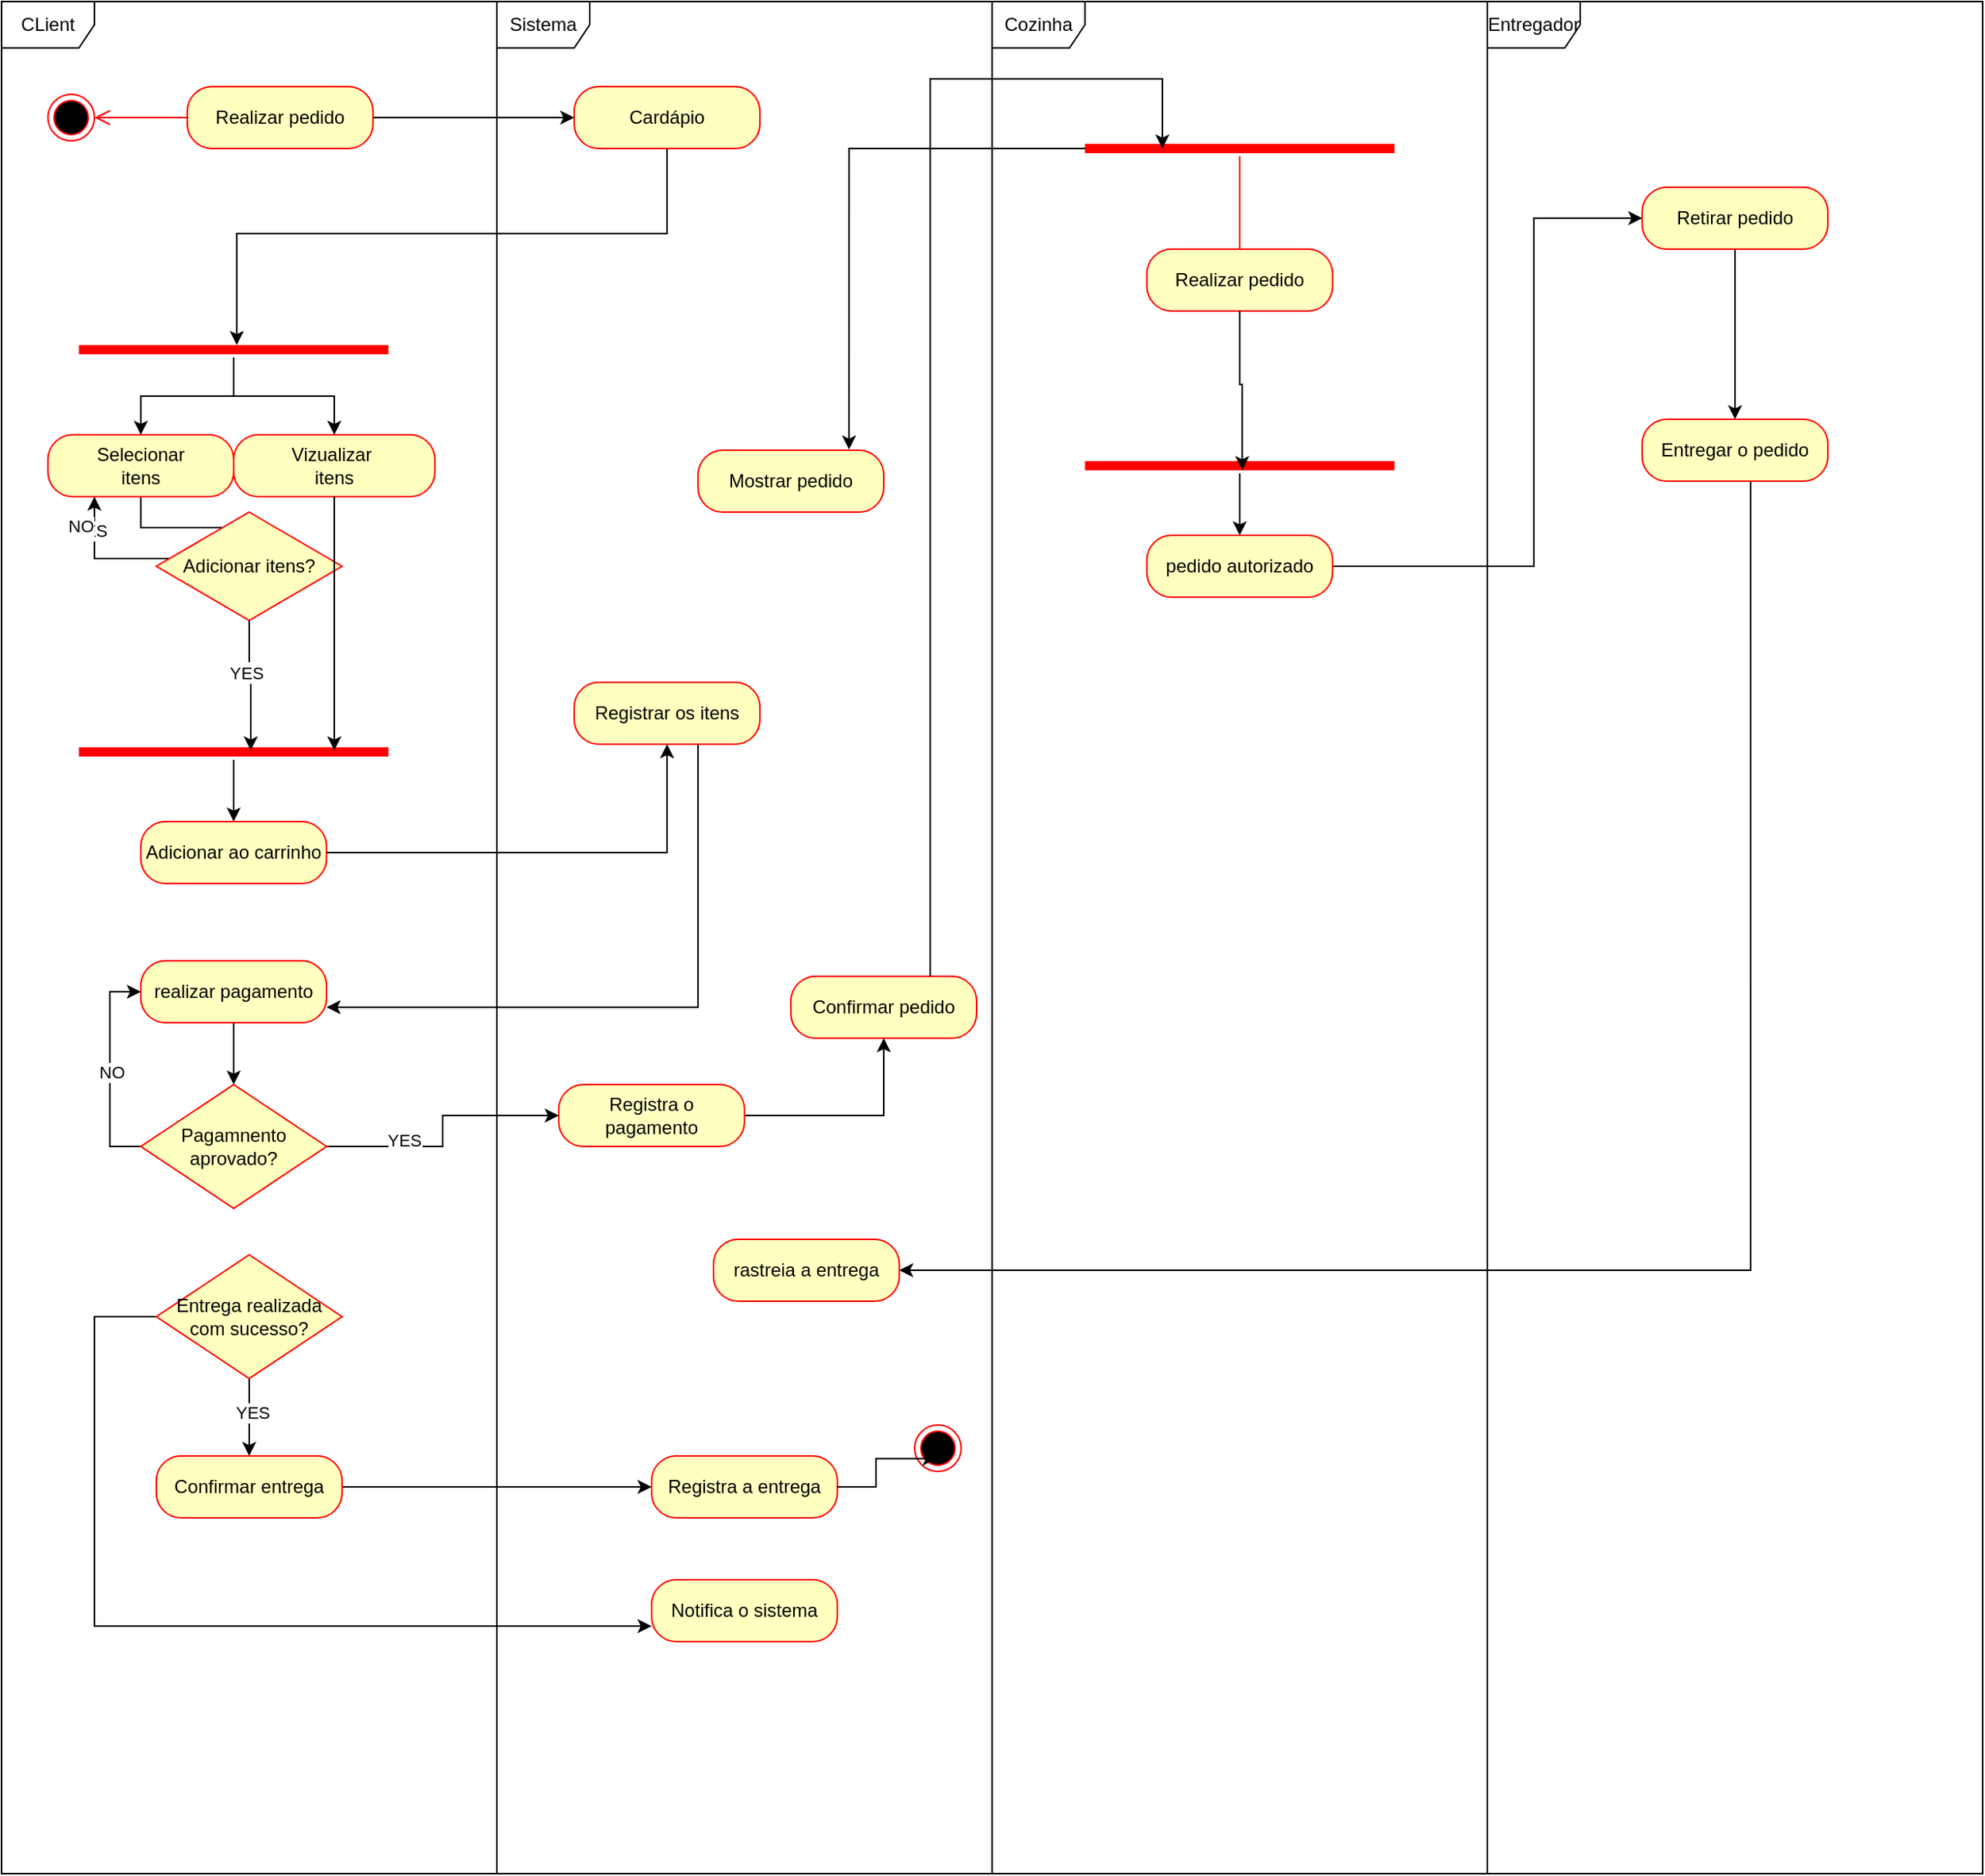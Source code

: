 <mxfile version="24.7.8">
  <diagram name="Página-1" id="rwdNlfp87hWrhQ46jEKu">
    <mxGraphModel dx="1366" dy="804" grid="1" gridSize="10" guides="1" tooltips="1" connect="1" arrows="1" fold="1" page="1" pageScale="1" pageWidth="827" pageHeight="1169" math="0" shadow="0">
      <root>
        <mxCell id="0" />
        <mxCell id="1" parent="0" />
        <mxCell id="8nVvTNKNgAYmFWrz2rZh-9" style="edgeStyle=orthogonalEdgeStyle;rounded=0;orthogonalLoop=1;jettySize=auto;html=1;" edge="1" parent="1" source="8nVvTNKNgAYmFWrz2rZh-1" target="8nVvTNKNgAYmFWrz2rZh-8">
          <mxGeometry relative="1" as="geometry" />
        </mxCell>
        <mxCell id="8nVvTNKNgAYmFWrz2rZh-1" value="Realizar pedido" style="rounded=1;whiteSpace=wrap;html=1;arcSize=40;fontColor=#000000;fillColor=#ffffc0;strokeColor=#ff0000;" vertex="1" parent="1">
          <mxGeometry x="270" y="255" width="120" height="40" as="geometry" />
        </mxCell>
        <mxCell id="8nVvTNKNgAYmFWrz2rZh-2" value="" style="edgeStyle=orthogonalEdgeStyle;html=1;verticalAlign=bottom;endArrow=open;endSize=8;strokeColor=#ff0000;rounded=0;entryX=1;entryY=0.5;entryDx=0;entryDy=0;" edge="1" source="8nVvTNKNgAYmFWrz2rZh-1" parent="1" target="8nVvTNKNgAYmFWrz2rZh-3">
          <mxGeometry relative="1" as="geometry">
            <mxPoint x="540" y="130" as="targetPoint" />
          </mxGeometry>
        </mxCell>
        <mxCell id="8nVvTNKNgAYmFWrz2rZh-3" value="" style="ellipse;html=1;shape=endState;fillColor=#000000;strokeColor=#ff0000;" vertex="1" parent="1">
          <mxGeometry x="180" y="260" width="30" height="30" as="geometry" />
        </mxCell>
        <mxCell id="8nVvTNKNgAYmFWrz2rZh-4" value="CLient" style="shape=umlFrame;whiteSpace=wrap;html=1;pointerEvents=0;" vertex="1" parent="1">
          <mxGeometry x="150" y="200" width="320" height="1210" as="geometry" />
        </mxCell>
        <mxCell id="8nVvTNKNgAYmFWrz2rZh-7" value="Sistema" style="shape=umlFrame;whiteSpace=wrap;html=1;pointerEvents=0;" vertex="1" parent="1">
          <mxGeometry x="470" y="200" width="320" height="1210" as="geometry" />
        </mxCell>
        <mxCell id="8nVvTNKNgAYmFWrz2rZh-8" value="Cardápio" style="rounded=1;whiteSpace=wrap;html=1;arcSize=40;fontColor=#000000;fillColor=#ffffc0;strokeColor=#ff0000;" vertex="1" parent="1">
          <mxGeometry x="520" y="255" width="120" height="40" as="geometry" />
        </mxCell>
        <mxCell id="8nVvTNKNgAYmFWrz2rZh-14" style="edgeStyle=orthogonalEdgeStyle;rounded=0;orthogonalLoop=1;jettySize=auto;html=1;" edge="1" parent="1" source="8nVvTNKNgAYmFWrz2rZh-10" target="8nVvTNKNgAYmFWrz2rZh-13">
          <mxGeometry relative="1" as="geometry" />
        </mxCell>
        <mxCell id="8nVvTNKNgAYmFWrz2rZh-17" style="edgeStyle=orthogonalEdgeStyle;rounded=0;orthogonalLoop=1;jettySize=auto;html=1;" edge="1" parent="1" source="8nVvTNKNgAYmFWrz2rZh-10" target="8nVvTNKNgAYmFWrz2rZh-15">
          <mxGeometry relative="1" as="geometry" />
        </mxCell>
        <mxCell id="8nVvTNKNgAYmFWrz2rZh-10" value="" style="shape=line;html=1;strokeWidth=6;strokeColor=#ff0000;" vertex="1" parent="1">
          <mxGeometry x="200" y="420" width="200" height="10" as="geometry" />
        </mxCell>
        <mxCell id="8nVvTNKNgAYmFWrz2rZh-12" style="edgeStyle=orthogonalEdgeStyle;rounded=0;orthogonalLoop=1;jettySize=auto;html=1;entryX=0.51;entryY=0.2;entryDx=0;entryDy=0;entryPerimeter=0;" edge="1" parent="1" source="8nVvTNKNgAYmFWrz2rZh-8" target="8nVvTNKNgAYmFWrz2rZh-10">
          <mxGeometry relative="1" as="geometry">
            <Array as="points">
              <mxPoint x="580" y="350" />
              <mxPoint x="302" y="350" />
            </Array>
          </mxGeometry>
        </mxCell>
        <mxCell id="8nVvTNKNgAYmFWrz2rZh-47" style="edgeStyle=orthogonalEdgeStyle;rounded=0;orthogonalLoop=1;jettySize=auto;html=1;" edge="1" parent="1" source="8nVvTNKNgAYmFWrz2rZh-13" target="8nVvTNKNgAYmFWrz2rZh-19">
          <mxGeometry relative="1" as="geometry" />
        </mxCell>
        <mxCell id="8nVvTNKNgAYmFWrz2rZh-13" value="Selecionar&lt;div&gt;itens&lt;/div&gt;" style="rounded=1;whiteSpace=wrap;html=1;arcSize=40;fontColor=#000000;fillColor=#ffffc0;strokeColor=#ff0000;" vertex="1" parent="1">
          <mxGeometry x="180" y="480" width="120" height="40" as="geometry" />
        </mxCell>
        <mxCell id="8nVvTNKNgAYmFWrz2rZh-15" value="Vizualizar&amp;nbsp;&lt;div&gt;itens&lt;/div&gt;" style="rounded=1;whiteSpace=wrap;html=1;arcSize=40;fontColor=#000000;fillColor=#ffffc0;strokeColor=#ff0000;" vertex="1" parent="1">
          <mxGeometry x="300" y="480" width="130" height="40" as="geometry" />
        </mxCell>
        <mxCell id="8nVvTNKNgAYmFWrz2rZh-27" style="edgeStyle=orthogonalEdgeStyle;rounded=0;orthogonalLoop=1;jettySize=auto;html=1;entryX=0.25;entryY=1;entryDx=0;entryDy=0;" edge="1" parent="1" source="8nVvTNKNgAYmFWrz2rZh-19" target="8nVvTNKNgAYmFWrz2rZh-13">
          <mxGeometry relative="1" as="geometry">
            <Array as="points">
              <mxPoint x="210" y="560" />
            </Array>
          </mxGeometry>
        </mxCell>
        <mxCell id="8nVvTNKNgAYmFWrz2rZh-28" value="YES" style="edgeLabel;html=1;align=center;verticalAlign=middle;resizable=0;points=[];" vertex="1" connectable="0" parent="8nVvTNKNgAYmFWrz2rZh-27">
          <mxGeometry x="0.503" y="3" relative="1" as="geometry">
            <mxPoint as="offset" />
          </mxGeometry>
        </mxCell>
        <mxCell id="8nVvTNKNgAYmFWrz2rZh-87" value="NO" style="edgeLabel;html=1;align=center;verticalAlign=middle;resizable=0;points=[];" vertex="1" connectable="0" parent="8nVvTNKNgAYmFWrz2rZh-27">
          <mxGeometry x="0.574" y="9" relative="1" as="geometry">
            <mxPoint as="offset" />
          </mxGeometry>
        </mxCell>
        <mxCell id="8nVvTNKNgAYmFWrz2rZh-19" value="Adicionar itens?" style="rhombus;whiteSpace=wrap;html=1;fontColor=#000000;fillColor=#ffffc0;strokeColor=#ff0000;" vertex="1" parent="1">
          <mxGeometry x="250" y="530" width="120" height="70" as="geometry" />
        </mxCell>
        <mxCell id="8nVvTNKNgAYmFWrz2rZh-32" style="edgeStyle=orthogonalEdgeStyle;rounded=0;orthogonalLoop=1;jettySize=auto;html=1;" edge="1" parent="1" source="8nVvTNKNgAYmFWrz2rZh-23" target="8nVvTNKNgAYmFWrz2rZh-31">
          <mxGeometry relative="1" as="geometry" />
        </mxCell>
        <mxCell id="8nVvTNKNgAYmFWrz2rZh-23" value="" style="shape=line;html=1;strokeWidth=6;strokeColor=#ff0000;" vertex="1" parent="1">
          <mxGeometry x="200" y="680" width="200" height="10" as="geometry" />
        </mxCell>
        <mxCell id="8nVvTNKNgAYmFWrz2rZh-24" style="edgeStyle=orthogonalEdgeStyle;rounded=0;orthogonalLoop=1;jettySize=auto;html=1;entryX=0.825;entryY=0.4;entryDx=0;entryDy=0;entryPerimeter=0;" edge="1" parent="1" source="8nVvTNKNgAYmFWrz2rZh-15" target="8nVvTNKNgAYmFWrz2rZh-23">
          <mxGeometry relative="1" as="geometry" />
        </mxCell>
        <mxCell id="8nVvTNKNgAYmFWrz2rZh-25" style="edgeStyle=orthogonalEdgeStyle;rounded=0;orthogonalLoop=1;jettySize=auto;html=1;entryX=0.555;entryY=0.4;entryDx=0;entryDy=0;entryPerimeter=0;" edge="1" parent="1" source="8nVvTNKNgAYmFWrz2rZh-19" target="8nVvTNKNgAYmFWrz2rZh-23">
          <mxGeometry relative="1" as="geometry">
            <Array as="points">
              <mxPoint x="310" y="640" />
            </Array>
          </mxGeometry>
        </mxCell>
        <mxCell id="8nVvTNKNgAYmFWrz2rZh-29" value="NO" style="edgeLabel;html=1;align=center;verticalAlign=middle;resizable=0;points=[];" vertex="1" connectable="0" parent="8nVvTNKNgAYmFWrz2rZh-25">
          <mxGeometry x="-0.224" y="-2" relative="1" as="geometry">
            <mxPoint as="offset" />
          </mxGeometry>
        </mxCell>
        <mxCell id="8nVvTNKNgAYmFWrz2rZh-86" value="YES" style="edgeLabel;html=1;align=center;verticalAlign=middle;resizable=0;points=[];" vertex="1" connectable="0" parent="8nVvTNKNgAYmFWrz2rZh-25">
          <mxGeometry x="-0.198" y="-2" relative="1" as="geometry">
            <mxPoint as="offset" />
          </mxGeometry>
        </mxCell>
        <mxCell id="8nVvTNKNgAYmFWrz2rZh-36" style="edgeStyle=orthogonalEdgeStyle;rounded=0;orthogonalLoop=1;jettySize=auto;html=1;entryX=1;entryY=0.75;entryDx=0;entryDy=0;" edge="1" parent="1" source="8nVvTNKNgAYmFWrz2rZh-30" target="8nVvTNKNgAYmFWrz2rZh-34">
          <mxGeometry relative="1" as="geometry">
            <Array as="points">
              <mxPoint x="600" y="850" />
            </Array>
          </mxGeometry>
        </mxCell>
        <mxCell id="8nVvTNKNgAYmFWrz2rZh-30" value="Registrar os itens" style="rounded=1;whiteSpace=wrap;html=1;arcSize=40;fontColor=#000000;fillColor=#ffffc0;strokeColor=#ff0000;" vertex="1" parent="1">
          <mxGeometry x="520" y="640" width="120" height="40" as="geometry" />
        </mxCell>
        <mxCell id="8nVvTNKNgAYmFWrz2rZh-31" value="Adicionar ao carrinho" style="rounded=1;whiteSpace=wrap;html=1;arcSize=40;fontColor=#000000;fillColor=#ffffc0;strokeColor=#ff0000;" vertex="1" parent="1">
          <mxGeometry x="240" y="730" width="120" height="40" as="geometry" />
        </mxCell>
        <mxCell id="8nVvTNKNgAYmFWrz2rZh-33" style="edgeStyle=orthogonalEdgeStyle;rounded=0;orthogonalLoop=1;jettySize=auto;html=1;entryX=0.5;entryY=1;entryDx=0;entryDy=0;" edge="1" parent="1" source="8nVvTNKNgAYmFWrz2rZh-31" target="8nVvTNKNgAYmFWrz2rZh-30">
          <mxGeometry relative="1" as="geometry" />
        </mxCell>
        <mxCell id="8nVvTNKNgAYmFWrz2rZh-38" style="edgeStyle=orthogonalEdgeStyle;rounded=0;orthogonalLoop=1;jettySize=auto;html=1;" edge="1" parent="1" source="8nVvTNKNgAYmFWrz2rZh-34">
          <mxGeometry relative="1" as="geometry">
            <mxPoint x="300" y="900" as="targetPoint" />
          </mxGeometry>
        </mxCell>
        <mxCell id="8nVvTNKNgAYmFWrz2rZh-34" value="realizar pagamento" style="rounded=1;whiteSpace=wrap;html=1;arcSize=40;fontColor=#000000;fillColor=#ffffc0;strokeColor=#ff0000;" vertex="1" parent="1">
          <mxGeometry x="240" y="820" width="120" height="40" as="geometry" />
        </mxCell>
        <mxCell id="8nVvTNKNgAYmFWrz2rZh-62" style="edgeStyle=orthogonalEdgeStyle;rounded=0;orthogonalLoop=1;jettySize=auto;html=1;" edge="1" parent="1" source="8nVvTNKNgAYmFWrz2rZh-39" target="8nVvTNKNgAYmFWrz2rZh-61">
          <mxGeometry relative="1" as="geometry" />
        </mxCell>
        <mxCell id="8nVvTNKNgAYmFWrz2rZh-39" value="Registra o pagamento" style="rounded=1;whiteSpace=wrap;html=1;arcSize=40;fontColor=#000000;fillColor=#ffffc0;strokeColor=#ff0000;" vertex="1" parent="1">
          <mxGeometry x="510" y="900" width="120" height="40" as="geometry" />
        </mxCell>
        <mxCell id="8nVvTNKNgAYmFWrz2rZh-43" style="edgeStyle=orthogonalEdgeStyle;rounded=0;orthogonalLoop=1;jettySize=auto;html=1;" edge="1" parent="1" source="8nVvTNKNgAYmFWrz2rZh-40" target="8nVvTNKNgAYmFWrz2rZh-34">
          <mxGeometry relative="1" as="geometry">
            <Array as="points">
              <mxPoint x="220" y="940" />
              <mxPoint x="220" y="840" />
            </Array>
          </mxGeometry>
        </mxCell>
        <mxCell id="8nVvTNKNgAYmFWrz2rZh-45" value="NO" style="edgeLabel;html=1;align=center;verticalAlign=middle;resizable=0;points=[];" vertex="1" connectable="0" parent="8nVvTNKNgAYmFWrz2rZh-43">
          <mxGeometry x="-0.029" y="-1" relative="1" as="geometry">
            <mxPoint as="offset" />
          </mxGeometry>
        </mxCell>
        <mxCell id="8nVvTNKNgAYmFWrz2rZh-44" style="edgeStyle=orthogonalEdgeStyle;rounded=0;orthogonalLoop=1;jettySize=auto;html=1;" edge="1" parent="1" source="8nVvTNKNgAYmFWrz2rZh-40" target="8nVvTNKNgAYmFWrz2rZh-39">
          <mxGeometry relative="1" as="geometry" />
        </mxCell>
        <mxCell id="8nVvTNKNgAYmFWrz2rZh-46" value="YES" style="edgeLabel;html=1;align=center;verticalAlign=middle;resizable=0;points=[];" vertex="1" connectable="0" parent="8nVvTNKNgAYmFWrz2rZh-44">
          <mxGeometry x="-0.412" y="4" relative="1" as="geometry">
            <mxPoint as="offset" />
          </mxGeometry>
        </mxCell>
        <mxCell id="8nVvTNKNgAYmFWrz2rZh-40" value="Pagamnento&lt;div&gt;aprovado?&lt;/div&gt;" style="rhombus;whiteSpace=wrap;html=1;fontColor=#000000;fillColor=#ffffc0;strokeColor=#ff0000;" vertex="1" parent="1">
          <mxGeometry x="240" y="900" width="120" height="80" as="geometry" />
        </mxCell>
        <mxCell id="8nVvTNKNgAYmFWrz2rZh-49" value="Cozinha" style="shape=umlFrame;whiteSpace=wrap;html=1;pointerEvents=0;" vertex="1" parent="1">
          <mxGeometry x="790" y="200" width="320" height="1210" as="geometry" />
        </mxCell>
        <mxCell id="8nVvTNKNgAYmFWrz2rZh-50" value="" style="shape=line;html=1;strokeWidth=6;strokeColor=#ff0000;" vertex="1" parent="1">
          <mxGeometry x="850" y="290" width="200" height="10" as="geometry" />
        </mxCell>
        <mxCell id="8nVvTNKNgAYmFWrz2rZh-51" value="" style="edgeStyle=orthogonalEdgeStyle;html=1;verticalAlign=bottom;endArrow=open;endSize=8;strokeColor=#ff0000;rounded=0;" edge="1" source="8nVvTNKNgAYmFWrz2rZh-50" parent="1">
          <mxGeometry relative="1" as="geometry">
            <mxPoint x="950" y="370" as="targetPoint" />
          </mxGeometry>
        </mxCell>
        <mxCell id="8nVvTNKNgAYmFWrz2rZh-52" value="Realizar pedido" style="rounded=1;whiteSpace=wrap;html=1;arcSize=40;fontColor=#000000;fillColor=#ffffc0;strokeColor=#ff0000;" vertex="1" parent="1">
          <mxGeometry x="890" y="360" width="120" height="40" as="geometry" />
        </mxCell>
        <mxCell id="8nVvTNKNgAYmFWrz2rZh-53" value="Mostrar pedido" style="rounded=1;whiteSpace=wrap;html=1;arcSize=40;fontColor=#000000;fillColor=#ffffc0;strokeColor=#ff0000;" vertex="1" parent="1">
          <mxGeometry x="600" y="490" width="120" height="40" as="geometry" />
        </mxCell>
        <mxCell id="8nVvTNKNgAYmFWrz2rZh-59" style="edgeStyle=orthogonalEdgeStyle;rounded=0;orthogonalLoop=1;jettySize=auto;html=1;" edge="1" parent="1" source="8nVvTNKNgAYmFWrz2rZh-54" target="8nVvTNKNgAYmFWrz2rZh-56">
          <mxGeometry relative="1" as="geometry" />
        </mxCell>
        <mxCell id="8nVvTNKNgAYmFWrz2rZh-54" value="" style="shape=line;html=1;strokeWidth=6;strokeColor=#ff0000;" vertex="1" parent="1">
          <mxGeometry x="850" y="495" width="200" height="10" as="geometry" />
        </mxCell>
        <mxCell id="8nVvTNKNgAYmFWrz2rZh-65" style="edgeStyle=orthogonalEdgeStyle;rounded=0;orthogonalLoop=1;jettySize=auto;html=1;" edge="1" parent="1" source="8nVvTNKNgAYmFWrz2rZh-56">
          <mxGeometry relative="1" as="geometry">
            <mxPoint x="1210.059" y="340" as="targetPoint" />
            <Array as="points">
              <mxPoint x="1140" y="565" />
              <mxPoint x="1140" y="340" />
            </Array>
          </mxGeometry>
        </mxCell>
        <mxCell id="8nVvTNKNgAYmFWrz2rZh-56" value="pedido autorizado" style="rounded=1;whiteSpace=wrap;html=1;arcSize=40;fontColor=#000000;fillColor=#ffffc0;strokeColor=#ff0000;" vertex="1" parent="1">
          <mxGeometry x="890" y="545" width="120" height="40" as="geometry" />
        </mxCell>
        <mxCell id="8nVvTNKNgAYmFWrz2rZh-57" style="edgeStyle=orthogonalEdgeStyle;rounded=0;orthogonalLoop=1;jettySize=auto;html=1;entryX=0.508;entryY=0.783;entryDx=0;entryDy=0;entryPerimeter=0;" edge="1" parent="1" source="8nVvTNKNgAYmFWrz2rZh-52" target="8nVvTNKNgAYmFWrz2rZh-54">
          <mxGeometry relative="1" as="geometry" />
        </mxCell>
        <mxCell id="8nVvTNKNgAYmFWrz2rZh-60" style="edgeStyle=orthogonalEdgeStyle;rounded=0;orthogonalLoop=1;jettySize=auto;html=1;entryX=0.813;entryY=-0.012;entryDx=0;entryDy=0;entryPerimeter=0;" edge="1" parent="1" source="8nVvTNKNgAYmFWrz2rZh-50" target="8nVvTNKNgAYmFWrz2rZh-53">
          <mxGeometry relative="1" as="geometry" />
        </mxCell>
        <mxCell id="8nVvTNKNgAYmFWrz2rZh-61" value="Confirmar pedido" style="rounded=1;whiteSpace=wrap;html=1;arcSize=40;fontColor=#000000;fillColor=#ffffc0;strokeColor=#ff0000;" vertex="1" parent="1">
          <mxGeometry x="660" y="830" width="120" height="40" as="geometry" />
        </mxCell>
        <mxCell id="8nVvTNKNgAYmFWrz2rZh-63" style="edgeStyle=orthogonalEdgeStyle;rounded=0;orthogonalLoop=1;jettySize=auto;html=1;entryX=0.25;entryY=0.5;entryDx=0;entryDy=0;entryPerimeter=0;" edge="1" parent="1" source="8nVvTNKNgAYmFWrz2rZh-61" target="8nVvTNKNgAYmFWrz2rZh-50">
          <mxGeometry relative="1" as="geometry">
            <Array as="points">
              <mxPoint x="750" y="250" />
              <mxPoint x="900" y="250" />
            </Array>
          </mxGeometry>
        </mxCell>
        <mxCell id="8nVvTNKNgAYmFWrz2rZh-64" value="Entregador" style="shape=umlFrame;whiteSpace=wrap;html=1;pointerEvents=0;" vertex="1" parent="1">
          <mxGeometry x="1110" y="200" width="320" height="1210" as="geometry" />
        </mxCell>
        <mxCell id="8nVvTNKNgAYmFWrz2rZh-69" style="edgeStyle=orthogonalEdgeStyle;rounded=0;orthogonalLoop=1;jettySize=auto;html=1;entryX=0.5;entryY=0;entryDx=0;entryDy=0;" edge="1" parent="1" source="8nVvTNKNgAYmFWrz2rZh-67" target="8nVvTNKNgAYmFWrz2rZh-68">
          <mxGeometry relative="1" as="geometry" />
        </mxCell>
        <mxCell id="8nVvTNKNgAYmFWrz2rZh-67" value="Retirar pedido" style="rounded=1;whiteSpace=wrap;html=1;arcSize=40;fontColor=#000000;fillColor=#ffffc0;strokeColor=#ff0000;" vertex="1" parent="1">
          <mxGeometry x="1210" y="320" width="120" height="40" as="geometry" />
        </mxCell>
        <mxCell id="8nVvTNKNgAYmFWrz2rZh-71" style="edgeStyle=orthogonalEdgeStyle;rounded=0;orthogonalLoop=1;jettySize=auto;html=1;" edge="1" parent="1" target="8nVvTNKNgAYmFWrz2rZh-70">
          <mxGeometry relative="1" as="geometry">
            <mxPoint x="1280.059" y="510" as="sourcePoint" />
            <mxPoint x="760" y="1020" as="targetPoint" />
            <Array as="points">
              <mxPoint x="1280" y="1020" />
            </Array>
          </mxGeometry>
        </mxCell>
        <mxCell id="8nVvTNKNgAYmFWrz2rZh-68" value="Entregar o pedido" style="rounded=1;whiteSpace=wrap;html=1;arcSize=40;fontColor=#000000;fillColor=#ffffc0;strokeColor=#ff0000;" vertex="1" parent="1">
          <mxGeometry x="1210" y="470" width="120" height="40" as="geometry" />
        </mxCell>
        <mxCell id="8nVvTNKNgAYmFWrz2rZh-70" value="rastreia a entrega" style="rounded=1;whiteSpace=wrap;html=1;arcSize=40;fontColor=#000000;fillColor=#ffffc0;strokeColor=#ff0000;" vertex="1" parent="1">
          <mxGeometry x="610" y="1000" width="120" height="40" as="geometry" />
        </mxCell>
        <mxCell id="8nVvTNKNgAYmFWrz2rZh-74" style="edgeStyle=orthogonalEdgeStyle;rounded=0;orthogonalLoop=1;jettySize=auto;html=1;" edge="1" parent="1" source="8nVvTNKNgAYmFWrz2rZh-72" target="8nVvTNKNgAYmFWrz2rZh-73">
          <mxGeometry relative="1" as="geometry" />
        </mxCell>
        <mxCell id="8nVvTNKNgAYmFWrz2rZh-75" value="YES" style="edgeLabel;html=1;align=center;verticalAlign=middle;resizable=0;points=[];" vertex="1" connectable="0" parent="8nVvTNKNgAYmFWrz2rZh-74">
          <mxGeometry x="-0.172" y="2" relative="1" as="geometry">
            <mxPoint y="1" as="offset" />
          </mxGeometry>
        </mxCell>
        <mxCell id="8nVvTNKNgAYmFWrz2rZh-84" style="edgeStyle=orthogonalEdgeStyle;rounded=0;orthogonalLoop=1;jettySize=auto;html=1;" edge="1" parent="1" source="8nVvTNKNgAYmFWrz2rZh-72" target="8nVvTNKNgAYmFWrz2rZh-83">
          <mxGeometry relative="1" as="geometry">
            <Array as="points">
              <mxPoint x="210" y="1050" />
              <mxPoint x="210" y="1250" />
            </Array>
          </mxGeometry>
        </mxCell>
        <mxCell id="8nVvTNKNgAYmFWrz2rZh-72" value="Entrega realizada com sucesso?" style="rhombus;whiteSpace=wrap;html=1;fontColor=#000000;fillColor=#ffffc0;strokeColor=#ff0000;" vertex="1" parent="1">
          <mxGeometry x="250" y="1010" width="120" height="80" as="geometry" />
        </mxCell>
        <mxCell id="8nVvTNKNgAYmFWrz2rZh-78" style="edgeStyle=orthogonalEdgeStyle;rounded=0;orthogonalLoop=1;jettySize=auto;html=1;" edge="1" parent="1" source="8nVvTNKNgAYmFWrz2rZh-73" target="8nVvTNKNgAYmFWrz2rZh-77">
          <mxGeometry relative="1" as="geometry" />
        </mxCell>
        <mxCell id="8nVvTNKNgAYmFWrz2rZh-73" value="Confirmar entrega" style="rounded=1;whiteSpace=wrap;html=1;arcSize=40;fontColor=#000000;fillColor=#ffffc0;strokeColor=#ff0000;" vertex="1" parent="1">
          <mxGeometry x="250" y="1140" width="120" height="40" as="geometry" />
        </mxCell>
        <mxCell id="8nVvTNKNgAYmFWrz2rZh-77" value="Registra a entrega" style="rounded=1;whiteSpace=wrap;html=1;arcSize=40;fontColor=#000000;fillColor=#ffffc0;strokeColor=#ff0000;" vertex="1" parent="1">
          <mxGeometry x="570" y="1140" width="120" height="40" as="geometry" />
        </mxCell>
        <mxCell id="8nVvTNKNgAYmFWrz2rZh-79" value="" style="ellipse;html=1;shape=endState;fillColor=#000000;strokeColor=#ff0000;" vertex="1" parent="1">
          <mxGeometry x="740" y="1120" width="30" height="30" as="geometry" />
        </mxCell>
        <mxCell id="8nVvTNKNgAYmFWrz2rZh-80" style="edgeStyle=orthogonalEdgeStyle;rounded=0;orthogonalLoop=1;jettySize=auto;html=1;entryX=0.473;entryY=0.724;entryDx=0;entryDy=0;entryPerimeter=0;" edge="1" parent="1" source="8nVvTNKNgAYmFWrz2rZh-77" target="8nVvTNKNgAYmFWrz2rZh-79">
          <mxGeometry relative="1" as="geometry" />
        </mxCell>
        <mxCell id="8nVvTNKNgAYmFWrz2rZh-83" value="Notifica o sistema" style="rounded=1;whiteSpace=wrap;html=1;arcSize=40;fontColor=#000000;fillColor=#ffffc0;strokeColor=#ff0000;" vertex="1" parent="1">
          <mxGeometry x="570" y="1220" width="120" height="40" as="geometry" />
        </mxCell>
      </root>
    </mxGraphModel>
  </diagram>
</mxfile>
